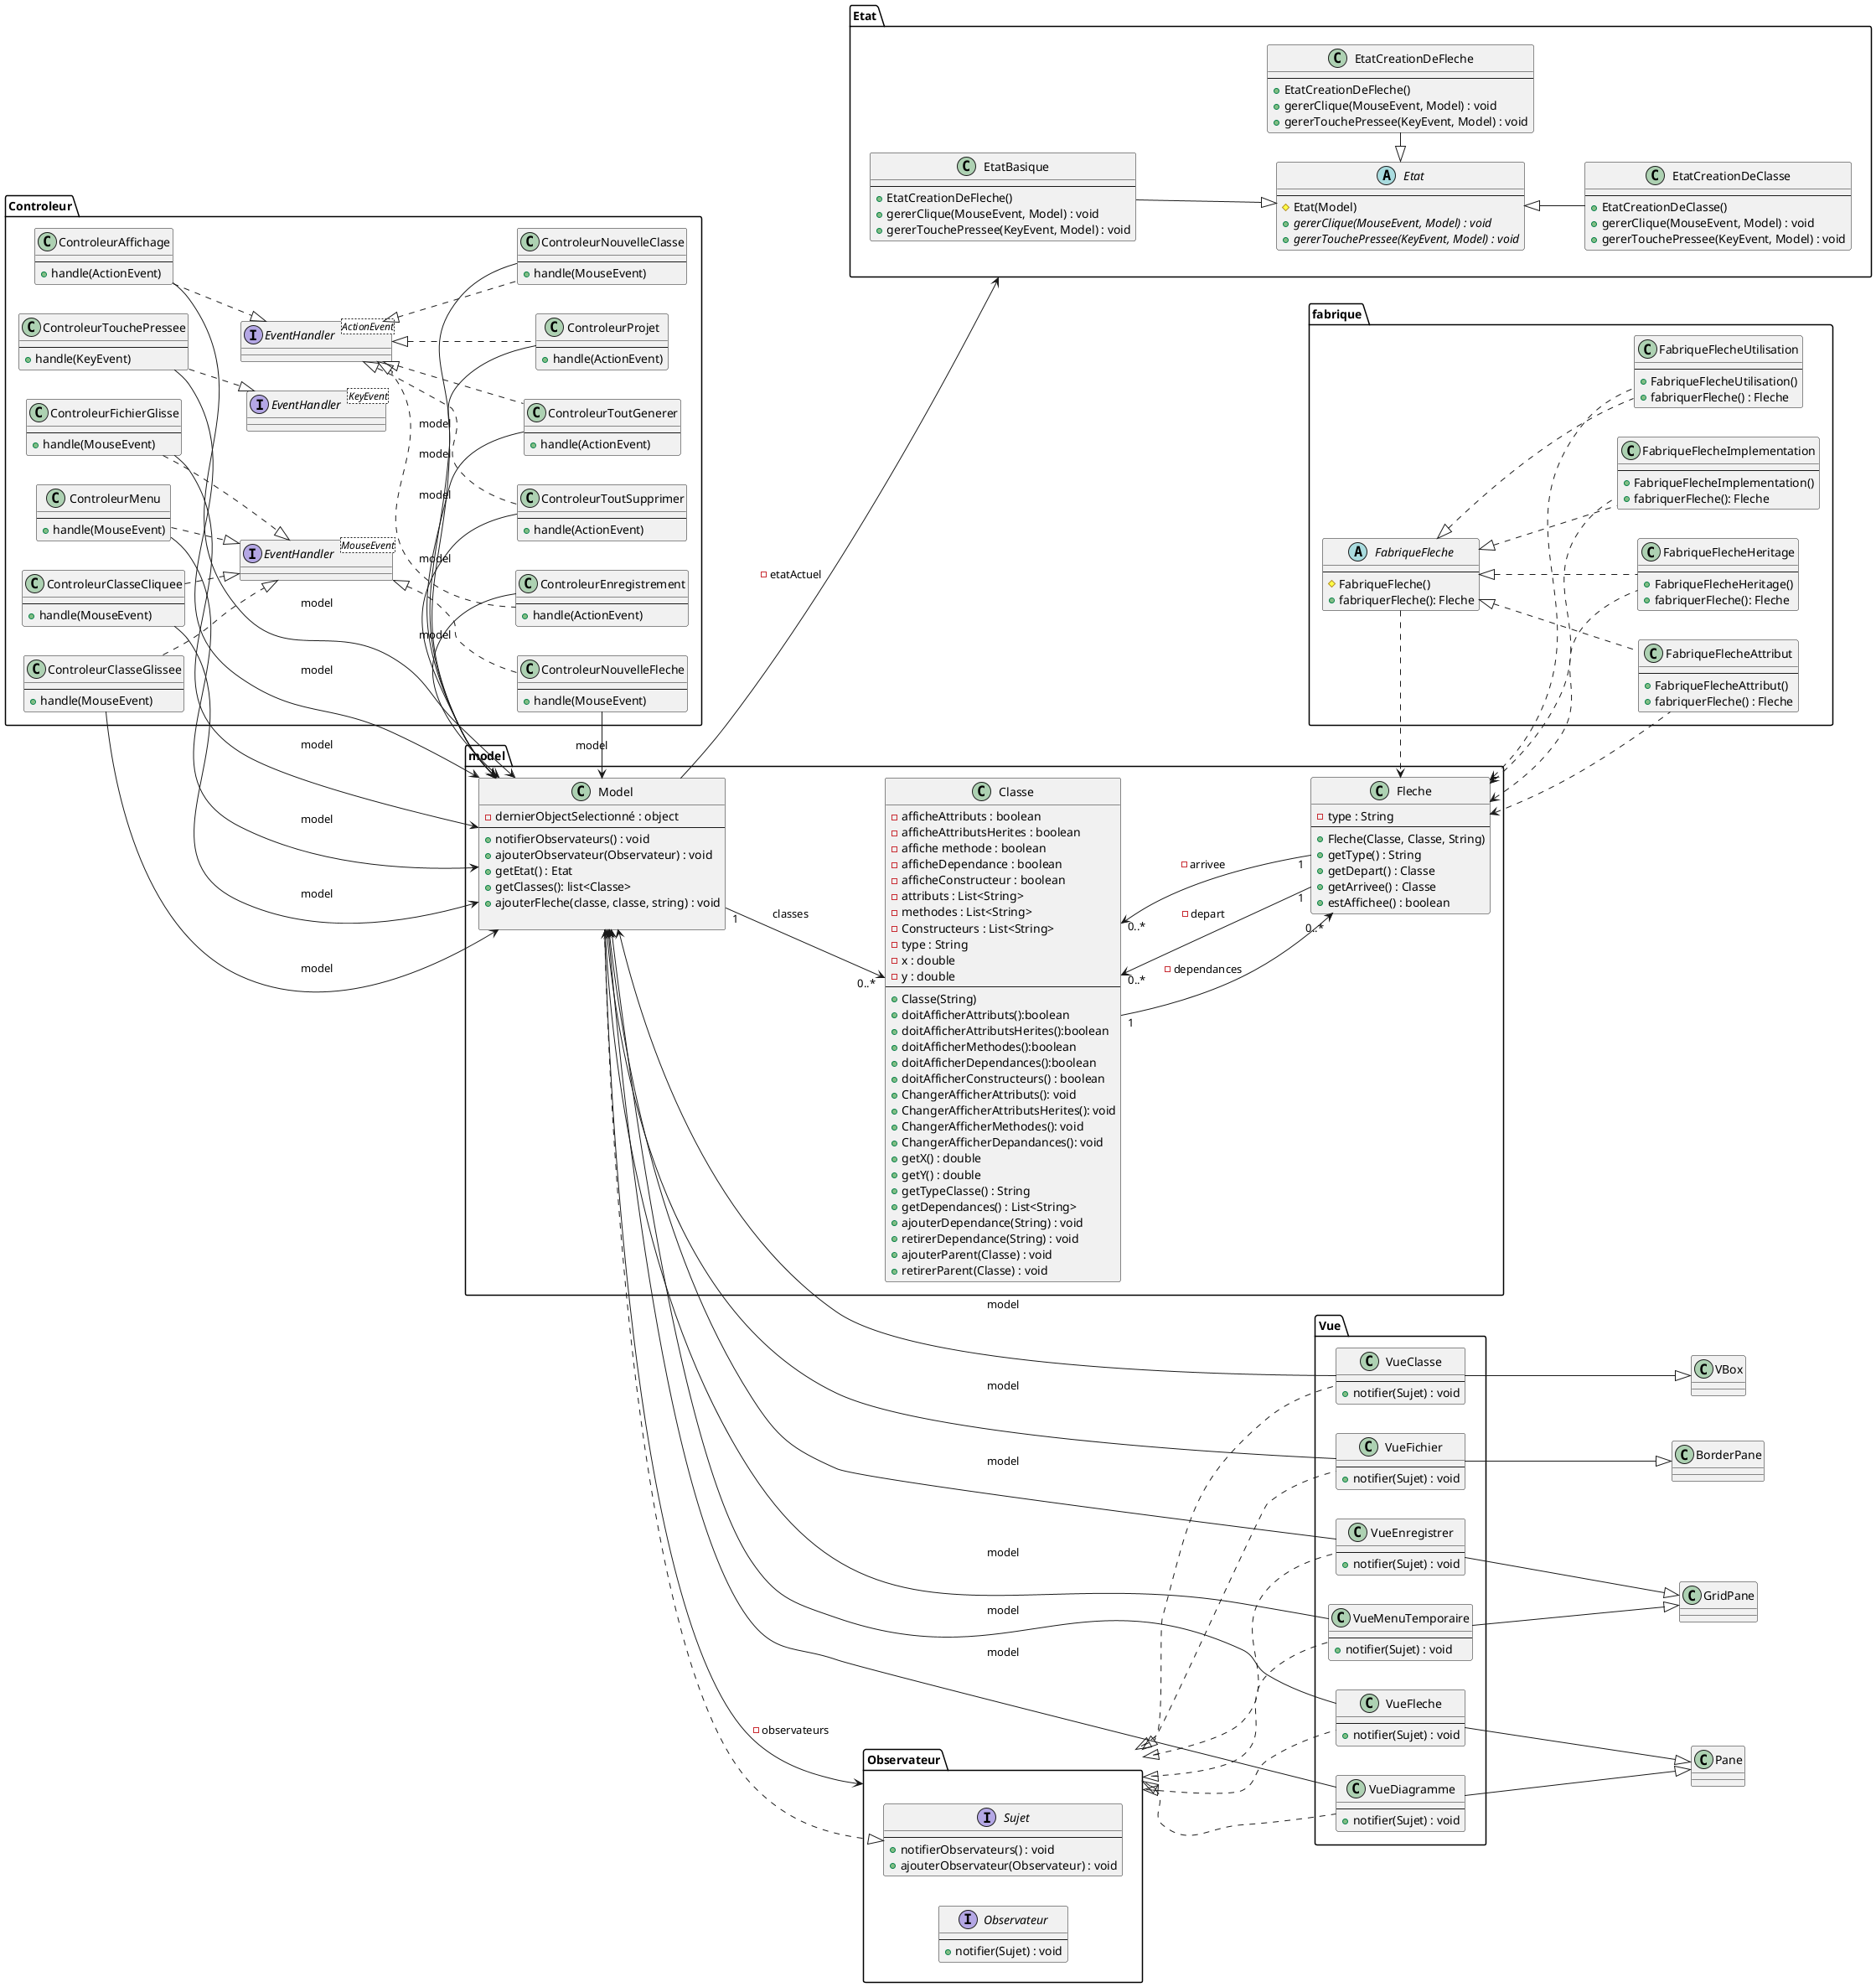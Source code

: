 @startuml
'https://plantuml.com/class-diagram
left to right direction


package model{
 class Classe{
    - afficheAttributs : boolean
    - afficheAttributsHerites : boolean
    - affiche methode : boolean
    - afficheDependance : boolean
    - afficheConstructeur : boolean
    - attributs : List<String>
    - methodes : List<String>
    - Constructeurs : List<String>
    - type : String
    - x : double
    - y : double
    --
    +Classe(String)
    +doitAfficherAttributs():boolean
    +doitAfficherAttributsHerites():boolean
    +doitAfficherMethodes():boolean
    +doitAfficherDependances():boolean
    +doitAfficherConstructeurs() : boolean
    +ChangerAfficherAttributs(): void
    +ChangerAfficherAttributsHerites(): void
    +ChangerAfficherMethodes(): void
    +ChangerAfficherDepandances(): void
    +getX() : double
    +getY() : double
    +getTypeClasse() : String
    +getDependances() : List<String>
    +ajouterDependance(String) : void
    +retirerDependance(String) : void
    +ajouterParent(Classe) : void
    +retirerParent(Classe) : void
 }

    class Fleche{
        -type : String
        --
        +Fleche(Classe, Classe, String)
        +getType() : String
        +getDepart() : Classe
        +getArrivee() : Classe
        +estAffichee() : boolean
    }

Fleche "1" --> "0..* " Classe : -depart
Fleche "1" --> "0..* " Classe : -arrivee
Classe "1" --> "0..* " Fleche : -dependances


 class Model{
    -dernierObjectSelectionné : object
    --
    +notifierObservateurs() : void
    +ajouterObservateur(Observateur) : void
    +getEtat() : Etat
    +getClasses(): list<Classe>
    +ajouterFleche(classe, classe, string) : void

 }

 Model "1"--> "0..* " Classe : classes


}

package Vue{

    class VueClasse{
    --
        + notifier(Sujet) : void
    }
    class VueFichier{
    --
        + notifier(Sujet) : void
    }
    class VueDiagramme{
    --
        + notifier(Sujet) : void
    }
    class VueFleche{
    --
        + notifier(Sujet) : void
    }
    class VueMenuTemporaire{
    --
        + notifier(Sujet) : void
    }
    class VueEnregistrer{
    --
        + notifier(Sujet) : void
    }

}

Model <-- VueClasse : model
Model <-- VueFichier : model
Model <-- VueDiagramme : model
Model <-- VueFleche : model
Model <-- VueMenuTemporaire : model
Model <-- VueEnregistrer : model

VueClasse --^ VBox
VueFichier --^ BorderPane
VueDiagramme --^ Pane
VueFleche --^ Pane
VueMenuTemporaire --^ GridPane
VueEnregistrer --^ GridPane

package Controleur{

    class ControleurClasseCliquee{
    --
    +handle(MouseEvent)
    }

    class ControleurClasseGlissee{
    --
        +handle(MouseEvent)
    }

    class ControleurFichierGlisse{
    --
        +handle(MouseEvent)
    }

    class ControleurMenu{
    --
        +handle(MouseEvent)
    }

    class ControleurNouvelleClasse{
    --
        +handle(MouseEvent)
    }

    class ControleurNouvelleFleche{
    --
        +handle(MouseEvent)
    }

    class ControleurToutGenerer{
    --
            +handle(ActionEvent)
    }

    class ControleurTouchePressee{
    --
        +handle(KeyEvent)
    }

    class ControleurToutSupprimer{
    --
        +handle(ActionEvent)
    }

    class ControleurAffichage{
    --
            +handle(ActionEvent)
    }

    class ControleurProjet{
    --
            +handle(ActionEvent)
    }

    class ControleurEnregistrement{
    --
            +handle(ActionEvent)
    }

interface "EventHandler<MouseEvent>" as mouse
mouse ^.up. ControleurClasseCliquee
mouse ^.up. ControleurClasseGlissee
mouse ^.up. ControleurFichierGlisse
mouse ^.up. ControleurMenu
mouse ^.. ControleurNouvelleFleche

interface "EventHandler<KeyEvent>" as key
key ^.up. ControleurTouchePressee

interface "EventHandler<ActionEvent>" as action
action ^.up. ControleurAffichage
action ^.. ControleurEnregistrement
action ^.. ControleurNouvelleClasse
action ^.. ControleurProjet
action ^.. ControleurToutGenerer
action ^.. ControleurToutSupprimer

}

ControleurToutSupprimer -> Model : model
ControleurToutGenerer -> Model : model
ControleurProjet ->Model : model
ControleurNouvelleClasse -> Model : model
ControleurAffichage -> Model : model
ControleurEnregistrement -> Model : model
ControleurTouchePressee ->Model : model
ControleurMenu -> Model : model
ControleurNouvelleFleche -> Model : model
ControleurClasseGlissee -> Model : model
ControleurClasseCliquee -> Model : model
ControleurFichierGlisse -> Model : model

package Observateur{
  interface Sujet{
    --
    +notifierObservateurs() : void
    +ajouterObservateur(Observateur) : void
  }

  interface Observateur{
    --
    + notifier(Sujet) : void
  }
}

package Etat{
    abstract class Etat{
        --
        #Etat(Model)
        +//gererClique(MouseEvent, Model) : void//
        +//gererTouchePressee(KeyEvent, Model) : void//
    }

    Class EtatCreationDeClasse{
        --
        +EtatCreationDeClasse()
        +gererClique(MouseEvent, Model) : void
        +gererTouchePressee(KeyEvent, Model) : void
    }
    EtatCreationDeClasse -up-^ Etat

    Class EtatCreationDeFleche{
            --
            +EtatCreationDeFleche()
            +gererClique(MouseEvent, Model) : void
            +gererTouchePressee(KeyEvent, Model) : void
        }
    EtatCreationDeFleche -left-^ Etat

    Class EtatBasique{
                --
                +EtatCreationDeFleche()
                +gererClique(MouseEvent, Model) : void
                +gererTouchePressee(KeyEvent, Model) : void
            }
        EtatBasique -down-^ Etat
}

package fabrique{

 abstract class FabriqueFleche{
 --
 #FabriqueFleche()
 +fabriquerFleche(): Fleche
 }

 class FabriqueFlecheImplementation{
    --
    +FabriqueFlecheImplementation()
 +fabriquerFleche(): Fleche
}

 class FabriqueFlecheHeritage{
    --
    +FabriqueFlecheHeritage()
 +fabriquerFleche(): Fleche
}

class FabriqueFlecheAttribut{
--
+FabriqueFlecheAttribut()
+fabriquerFleche() : Fleche
}

class FabriqueFlecheUtilisation{
--
+FabriqueFlecheUtilisation()
+fabriquerFleche() : Fleche
}
}

Fleche <.. FabriqueFlecheAttribut
Fleche <.. FabriqueFlecheUtilisation
Fleche <.. FabriqueFlecheImplementation
Fleche <.. FabriqueFlecheHeritage
Fleche <.left. FabriqueFleche

FabriqueFleche ^.down. FabriqueFlecheHeritage
FabriqueFleche ^.. FabriqueFlecheUtilisation
FabriqueFleche ^.. FabriqueFlecheAttribut
FabriqueFleche ^.. FabriqueFlecheImplementation

Observateur ^.. VueClasse
Observateur ^.. VueFichier
Observateur ^.. VueDiagramme
Observateur ^.. VueFleche
Observateur ^.. VueMenuTemporaire
Observateur ^.. VueEnregistrer

  Model ..^ Sujet
  Model --> Observateur : -observateurs

  Model --> Etat : -etatActuel  



@enduml